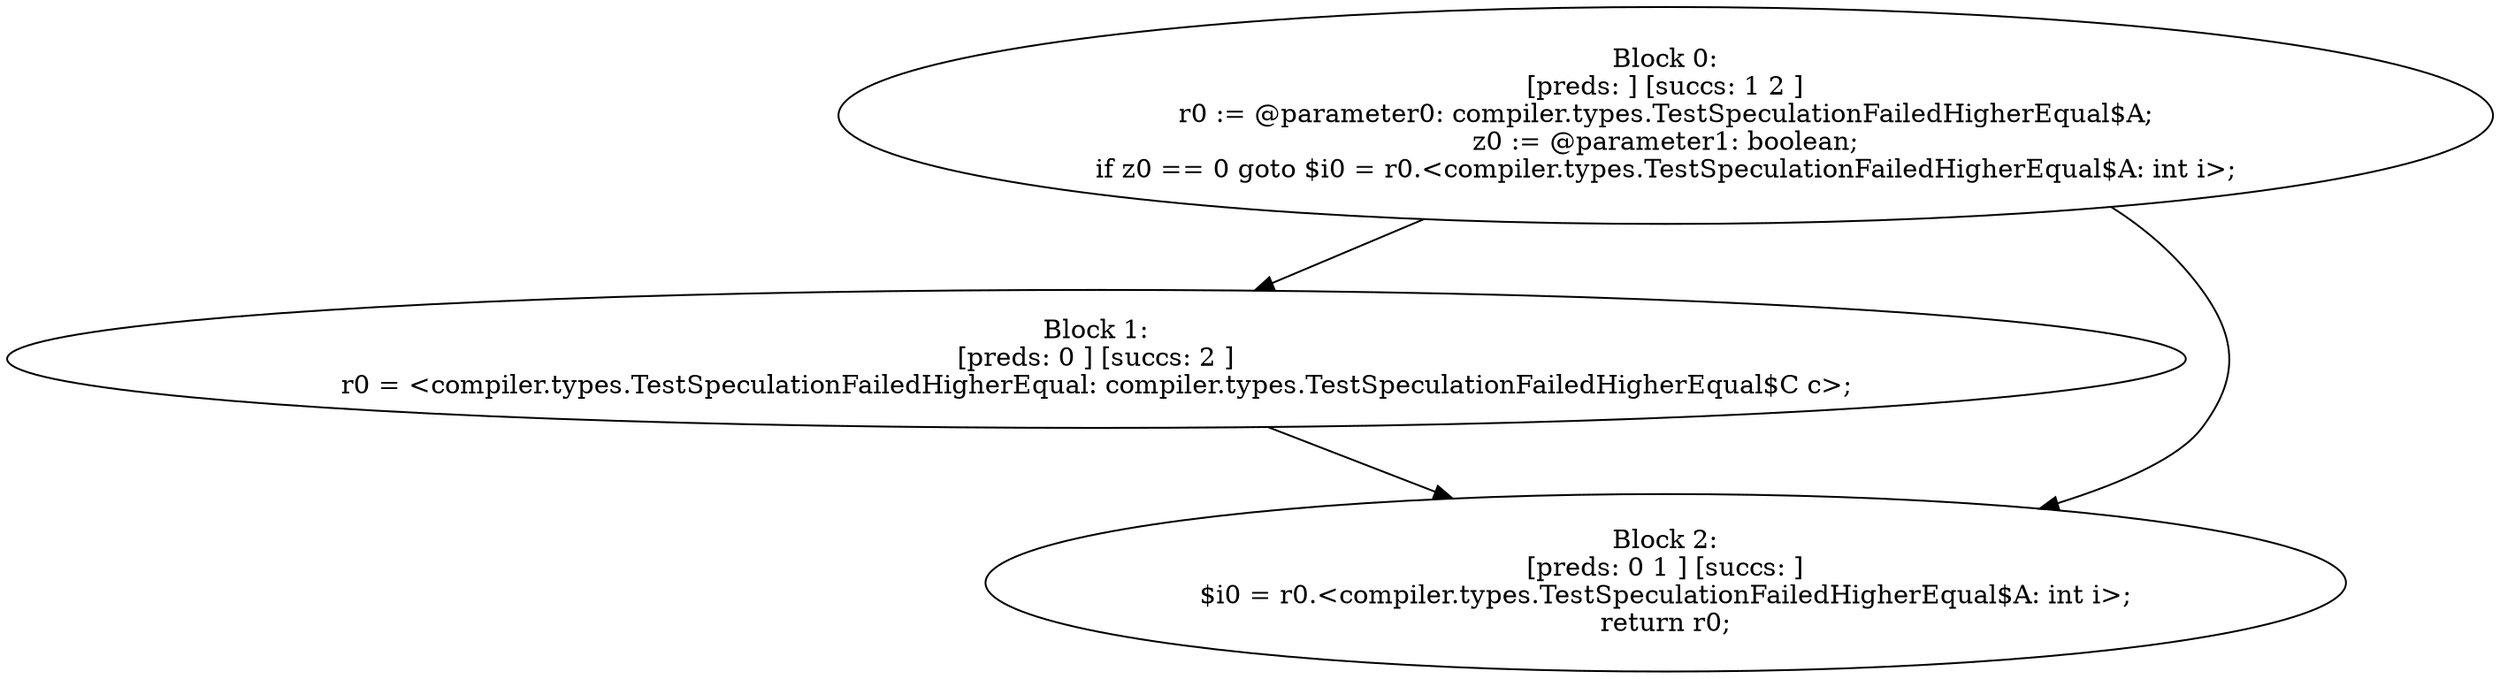 digraph "unitGraph" {
    "Block 0:
[preds: ] [succs: 1 2 ]
r0 := @parameter0: compiler.types.TestSpeculationFailedHigherEqual$A;
z0 := @parameter1: boolean;
if z0 == 0 goto $i0 = r0.<compiler.types.TestSpeculationFailedHigherEqual$A: int i>;
"
    "Block 1:
[preds: 0 ] [succs: 2 ]
r0 = <compiler.types.TestSpeculationFailedHigherEqual: compiler.types.TestSpeculationFailedHigherEqual$C c>;
"
    "Block 2:
[preds: 0 1 ] [succs: ]
$i0 = r0.<compiler.types.TestSpeculationFailedHigherEqual$A: int i>;
return r0;
"
    "Block 0:
[preds: ] [succs: 1 2 ]
r0 := @parameter0: compiler.types.TestSpeculationFailedHigherEqual$A;
z0 := @parameter1: boolean;
if z0 == 0 goto $i0 = r0.<compiler.types.TestSpeculationFailedHigherEqual$A: int i>;
"->"Block 1:
[preds: 0 ] [succs: 2 ]
r0 = <compiler.types.TestSpeculationFailedHigherEqual: compiler.types.TestSpeculationFailedHigherEqual$C c>;
";
    "Block 0:
[preds: ] [succs: 1 2 ]
r0 := @parameter0: compiler.types.TestSpeculationFailedHigherEqual$A;
z0 := @parameter1: boolean;
if z0 == 0 goto $i0 = r0.<compiler.types.TestSpeculationFailedHigherEqual$A: int i>;
"->"Block 2:
[preds: 0 1 ] [succs: ]
$i0 = r0.<compiler.types.TestSpeculationFailedHigherEqual$A: int i>;
return r0;
";
    "Block 1:
[preds: 0 ] [succs: 2 ]
r0 = <compiler.types.TestSpeculationFailedHigherEqual: compiler.types.TestSpeculationFailedHigherEqual$C c>;
"->"Block 2:
[preds: 0 1 ] [succs: ]
$i0 = r0.<compiler.types.TestSpeculationFailedHigherEqual$A: int i>;
return r0;
";
}
